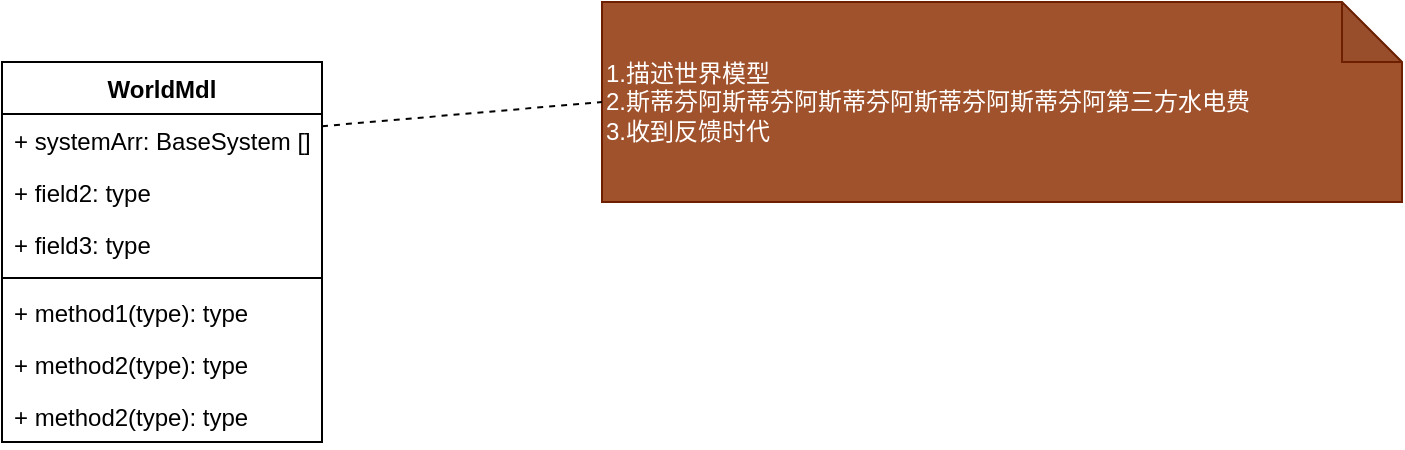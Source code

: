 <mxfile version="22.1.3" type="github">
  <diagram id="C5RBs43oDa-KdzZeNtuy" name="Page-1">
    <mxGraphModel dx="1578" dy="1982" grid="1" gridSize="10" guides="1" tooltips="1" connect="1" arrows="1" fold="1" page="1" pageScale="1" pageWidth="827" pageHeight="1169" math="0" shadow="0">
      <root>
        <mxCell id="WIyWlLk6GJQsqaUBKTNV-0" />
        <mxCell id="WIyWlLk6GJQsqaUBKTNV-1" parent="WIyWlLk6GJQsqaUBKTNV-0" />
        <mxCell id="fvpe_157mJQgB2iU5uge-9" value="WorldMdl" style="swimlane;fontStyle=1;align=center;verticalAlign=top;childLayout=stackLayout;horizontal=1;startSize=26;horizontalStack=0;resizeParent=1;resizeParentMax=0;resizeLast=0;collapsible=1;marginBottom=0;whiteSpace=wrap;html=1;" parent="WIyWlLk6GJQsqaUBKTNV-1" vertex="1">
          <mxGeometry x="400" y="-1090" width="160" height="190" as="geometry" />
        </mxCell>
        <mxCell id="fvpe_157mJQgB2iU5uge-10" value="+ systemArr: BaseSystem []" style="text;strokeColor=none;fillColor=none;align=left;verticalAlign=top;spacingLeft=4;spacingRight=4;overflow=hidden;rotatable=0;points=[[0,0.5],[1,0.5]];portConstraint=eastwest;whiteSpace=wrap;html=1;" parent="fvpe_157mJQgB2iU5uge-9" vertex="1">
          <mxGeometry y="26" width="160" height="26" as="geometry" />
        </mxCell>
        <mxCell id="fvpe_157mJQgB2iU5uge-11" value="+ field2: type" style="text;strokeColor=none;fillColor=none;align=left;verticalAlign=top;spacingLeft=4;spacingRight=4;overflow=hidden;rotatable=0;points=[[0,0.5],[1,0.5]];portConstraint=eastwest;whiteSpace=wrap;html=1;" parent="fvpe_157mJQgB2iU5uge-9" vertex="1">
          <mxGeometry y="52" width="160" height="26" as="geometry" />
        </mxCell>
        <mxCell id="fvpe_157mJQgB2iU5uge-12" value="+ field3: type" style="text;strokeColor=none;fillColor=none;align=left;verticalAlign=top;spacingLeft=4;spacingRight=4;overflow=hidden;rotatable=0;points=[[0,0.5],[1,0.5]];portConstraint=eastwest;whiteSpace=wrap;html=1;" parent="fvpe_157mJQgB2iU5uge-9" vertex="1">
          <mxGeometry y="78" width="160" height="26" as="geometry" />
        </mxCell>
        <mxCell id="fvpe_157mJQgB2iU5uge-13" value="" style="line;strokeWidth=1;fillColor=none;align=left;verticalAlign=middle;spacingTop=-1;spacingLeft=3;spacingRight=3;rotatable=0;labelPosition=right;points=[];portConstraint=eastwest;strokeColor=inherit;" parent="fvpe_157mJQgB2iU5uge-9" vertex="1">
          <mxGeometry y="104" width="160" height="8" as="geometry" />
        </mxCell>
        <mxCell id="fvpe_157mJQgB2iU5uge-14" value="+ method1(type): type" style="text;strokeColor=none;fillColor=none;align=left;verticalAlign=top;spacingLeft=4;spacingRight=4;overflow=hidden;rotatable=0;points=[[0,0.5],[1,0.5]];portConstraint=eastwest;whiteSpace=wrap;html=1;" parent="fvpe_157mJQgB2iU5uge-9" vertex="1">
          <mxGeometry y="112" width="160" height="26" as="geometry" />
        </mxCell>
        <mxCell id="fvpe_157mJQgB2iU5uge-15" value="+ method2(type): type" style="text;strokeColor=none;fillColor=none;align=left;verticalAlign=top;spacingLeft=4;spacingRight=4;overflow=hidden;rotatable=0;points=[[0,0.5],[1,0.5]];portConstraint=eastwest;whiteSpace=wrap;html=1;" parent="fvpe_157mJQgB2iU5uge-9" vertex="1">
          <mxGeometry y="138" width="160" height="26" as="geometry" />
        </mxCell>
        <mxCell id="PHxvy8Zl0ec-JWMg6RTB-7" value="+ method2(type): type" style="text;strokeColor=none;fillColor=none;align=left;verticalAlign=top;spacingLeft=4;spacingRight=4;overflow=hidden;rotatable=0;points=[[0,0.5],[1,0.5]];portConstraint=eastwest;whiteSpace=wrap;html=1;" vertex="1" parent="fvpe_157mJQgB2iU5uge-9">
          <mxGeometry y="164" width="160" height="26" as="geometry" />
        </mxCell>
        <mxCell id="PHxvy8Zl0ec-JWMg6RTB-10" value="1.描述世界模型&lt;br&gt;2.斯蒂芬阿斯蒂芬阿斯蒂芬阿斯蒂芬阿斯蒂芬阿第三方水电费&lt;br&gt;3.收到反馈时代" style="shape=note;whiteSpace=wrap;html=1;backgroundOutline=1;darkOpacity=0.05;fillColor=#a0522d;strokeColor=#6D1F00;align=left;fontStyle=0;fontColor=#ffffff;gradientColor=none;shadow=0;" vertex="1" parent="WIyWlLk6GJQsqaUBKTNV-1">
          <mxGeometry x="700" y="-1120" width="400" height="100" as="geometry" />
        </mxCell>
        <mxCell id="PHxvy8Zl0ec-JWMg6RTB-12" value="" style="endArrow=none;dashed=1;html=1;rounded=0;entryX=0;entryY=0.5;entryDx=0;entryDy=0;entryPerimeter=0;" edge="1" parent="WIyWlLk6GJQsqaUBKTNV-1" source="fvpe_157mJQgB2iU5uge-10" target="PHxvy8Zl0ec-JWMg6RTB-10">
          <mxGeometry width="50" height="50" relative="1" as="geometry">
            <mxPoint x="720" y="-1050" as="sourcePoint" />
            <mxPoint x="770" y="-1100" as="targetPoint" />
          </mxGeometry>
        </mxCell>
      </root>
    </mxGraphModel>
  </diagram>
</mxfile>
